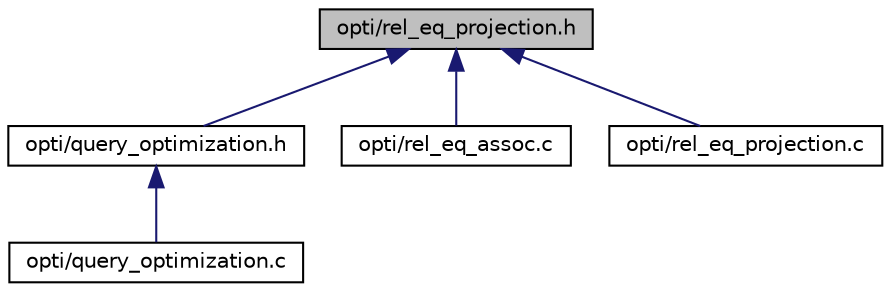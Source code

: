 digraph "opti/rel_eq_projection.h"
{
 // LATEX_PDF_SIZE
  bgcolor="transparent";
  edge [fontname="Helvetica",fontsize="10",labelfontname="Helvetica",labelfontsize="10"];
  node [fontname="Helvetica",fontsize="10",shape=record];
  Node1 [label="opti/rel_eq_projection.h",height=0.2,width=0.4,color="black", fillcolor="grey75", style="filled", fontcolor="black",tooltip=" "];
  Node1 -> Node2 [dir="back",color="midnightblue",fontsize="10",style="solid",fontname="Helvetica"];
  Node2 [label="opti/query_optimization.h",height=0.2,width=0.4,color="black",URL="$query__optimization_8h.html",tooltip=" "];
  Node2 -> Node3 [dir="back",color="midnightblue",fontsize="10",style="solid",fontname="Helvetica"];
  Node3 [label="opti/query_optimization.c",height=0.2,width=0.4,color="black",URL="$query__optimization_8c.html",tooltip=" "];
  Node1 -> Node4 [dir="back",color="midnightblue",fontsize="10",style="solid",fontname="Helvetica"];
  Node4 [label="opti/rel_eq_assoc.c",height=0.2,width=0.4,color="black",URL="$rel__eq__assoc_8c.html",tooltip=" "];
  Node1 -> Node5 [dir="back",color="midnightblue",fontsize="10",style="solid",fontname="Helvetica"];
  Node5 [label="opti/rel_eq_projection.c",height=0.2,width=0.4,color="black",URL="$rel__eq__projection_8c.html",tooltip=" "];
}
